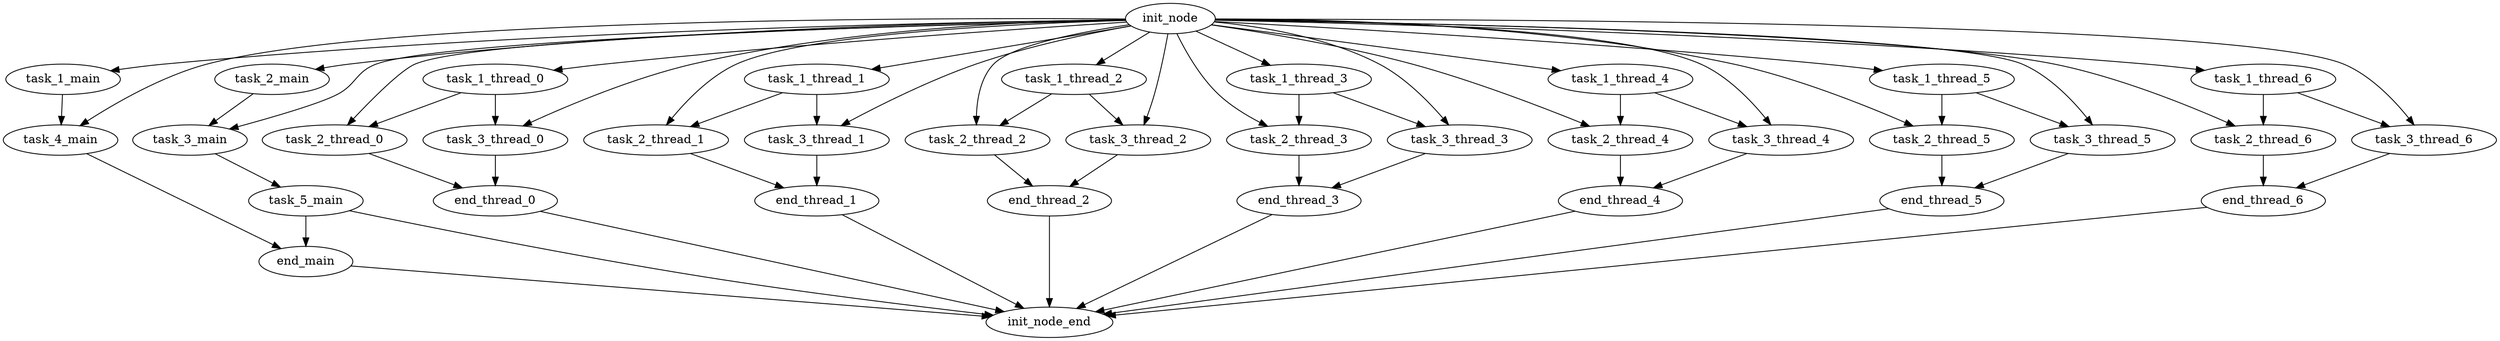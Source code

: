 digraph G {
init_node [size="1.0"];
task_1_main [size="2.129140e+01"];
task_2_main [size="1.540917e+01"];
task_3_main [size="7.874991e+00"];
task_4_main [size="5.117865e+01"];
task_5_main [size="2.390834e+01"];
end_main [size="1.000000e+00"];
task_1_main -> task_4_main [size="6.653225e+01"];
task_2_main -> task_3_main [size="1.023749e+01"];
task_3_main -> task_5_main [size="3.108085e+01"];
task_4_main -> end_main [size="1.000000e-12"];
task_5_main -> end_main [size="1.000000e-12"];
task_1_thread_0 [size="2.129140e+01"];
task_2_thread_0 [size="1.540917e+01"];
task_3_thread_0 [size="7.874991e+00"];
end_thread_0 [size="1.000000e+00"];
task_1_thread_0 -> task_2_thread_0 [size="2.003192e+01"];
task_1_thread_0 -> task_3_thread_0 [size="1.023749e+01"];
task_2_thread_0 -> end_thread_0 [size="1.000000e-12"];
task_3_thread_0 -> end_thread_0 [size="1.000000e-12"];
task_1_thread_1 [size="2.129140e+01"];
task_2_thread_1 [size="1.540917e+01"];
task_3_thread_1 [size="7.874991e+00"];
end_thread_1 [size="1.000000e+00"];
task_1_thread_1 -> task_2_thread_1 [size="2.003192e+01"];
task_1_thread_1 -> task_3_thread_1 [size="1.023749e+01"];
task_2_thread_1 -> end_thread_1 [size="1.000000e-12"];
task_3_thread_1 -> end_thread_1 [size="1.000000e-12"];
task_1_thread_2 [size="2.129140e+01"];
task_2_thread_2 [size="1.540917e+01"];
task_3_thread_2 [size="7.874991e+00"];
end_thread_2 [size="1.000000e+00"];
task_1_thread_2 -> task_2_thread_2 [size="2.003192e+01"];
task_1_thread_2 -> task_3_thread_2 [size="1.023749e+01"];
task_2_thread_2 -> end_thread_2 [size="1.000000e-12"];
task_3_thread_2 -> end_thread_2 [size="1.000000e-12"];
task_1_thread_3 [size="2.129140e+01"];
task_2_thread_3 [size="1.540917e+01"];
task_3_thread_3 [size="7.874991e+00"];
end_thread_3 [size="1.000000e+00"];
task_1_thread_3 -> task_2_thread_3 [size="2.003192e+01"];
task_1_thread_3 -> task_3_thread_3 [size="1.023749e+01"];
task_2_thread_3 -> end_thread_3 [size="1.000000e-12"];
task_3_thread_3 -> end_thread_3 [size="1.000000e-12"];
task_1_thread_4 [size="2.129140e+01"];
task_2_thread_4 [size="1.540917e+01"];
task_3_thread_4 [size="7.874991e+00"];
end_thread_4 [size="1.000000e+00"];
task_1_thread_4 -> task_2_thread_4 [size="2.003192e+01"];
task_1_thread_4 -> task_3_thread_4 [size="1.023749e+01"];
task_2_thread_4 -> end_thread_4 [size="1.000000e-12"];
task_3_thread_4 -> end_thread_4 [size="1.000000e-12"];
task_1_thread_5 [size="2.129140e+01"];
task_2_thread_5 [size="1.540917e+01"];
task_3_thread_5 [size="7.874991e+00"];
end_thread_5 [size="1.000000e+00"];
task_1_thread_5 -> task_2_thread_5 [size="2.003192e+01"];
task_1_thread_5 -> task_3_thread_5 [size="1.023749e+01"];
task_2_thread_5 -> end_thread_5 [size="1.000000e-12"];
task_3_thread_5 -> end_thread_5 [size="1.000000e-12"];
task_1_thread_6 [size="2.129140e+01"];
task_2_thread_6 [size="1.540917e+01"];
task_3_thread_6 [size="7.874991e+00"];
end_thread_6 [size="1.000000e+00"];
task_1_thread_6 -> task_2_thread_6 [size="2.003192e+01"];
task_1_thread_6 -> task_3_thread_6 [size="1.023749e+01"];
task_2_thread_6 -> end_thread_6 [size="1.000000e-12"];
task_3_thread_6 -> end_thread_6 [size="1.000000e-12"];
init_node_end [size="1.0"];
init_node -> task_1_main [size="12.866561485514314"];
init_node -> task_2_main [size="2.227523125892711"];
init_node -> task_4_main [size="1.6179389193012435"];
init_node -> task_3_main [size="7.857712410699241"];
init_node -> task_1_thread_0 [size="12.866561485514314"];
init_node -> task_2_thread_0 [size="2.227523125892711"];
init_node -> task_3_thread_0 [size="1.6179389193012435"];
init_node -> task_1_thread_1 [size="12.866561485514314"];
init_node -> task_3_thread_1 [size="2.227523125892711"];
init_node -> task_2_thread_1 [size="1.6179389193012435"];
init_node -> task_1_thread_2 [size="12.866561485514314"];
init_node -> task_3_thread_2 [size="2.227523125892711"];
init_node -> task_2_thread_2 [size="1.6179389193012435"];
init_node -> task_1_thread_3 [size="12.866561485514314"];
init_node -> task_3_thread_3 [size="2.227523125892711"];
init_node -> task_2_thread_3 [size="1.6179389193012435"];
init_node -> task_1_thread_4 [size="12.866561485514314"];
init_node -> task_3_thread_4 [size="2.227523125892711"];
init_node -> task_2_thread_4 [size="1.6179389193012435"];
init_node -> task_1_thread_5 [size="12.866561485514314"];
init_node -> task_3_thread_5 [size="2.227523125892711"];
init_node -> task_2_thread_5 [size="1.6179389193012435"];
init_node -> task_1_thread_6 [size="12.866561485514314"];
init_node -> task_3_thread_6 [size="2.227523125892711"];
init_node -> task_2_thread_6 [size="1.6179389193012435"];
task_5_main -> init_node_end [size="12.866561485514314"];
end_main -> init_node_end [size="3.798972807628028e-13"];
end_thread_0 -> init_node_end [size="1.512434287833911e-12"];
end_thread_1 -> init_node_end [size="1.6791930720688875e-12"];
end_thread_2 -> init_node_end [size="2.1224224748599762e-12"];
end_thread_3 -> init_node_end [size="2.0734940755263355e-12"];
end_thread_4 -> init_node_end [size="2.2592235355068842e-12"];
end_thread_5 -> init_node_end [size="2.241589968308283e-12"];
end_thread_6 -> init_node_end [size="1.9034237851539903e-12"];
}
